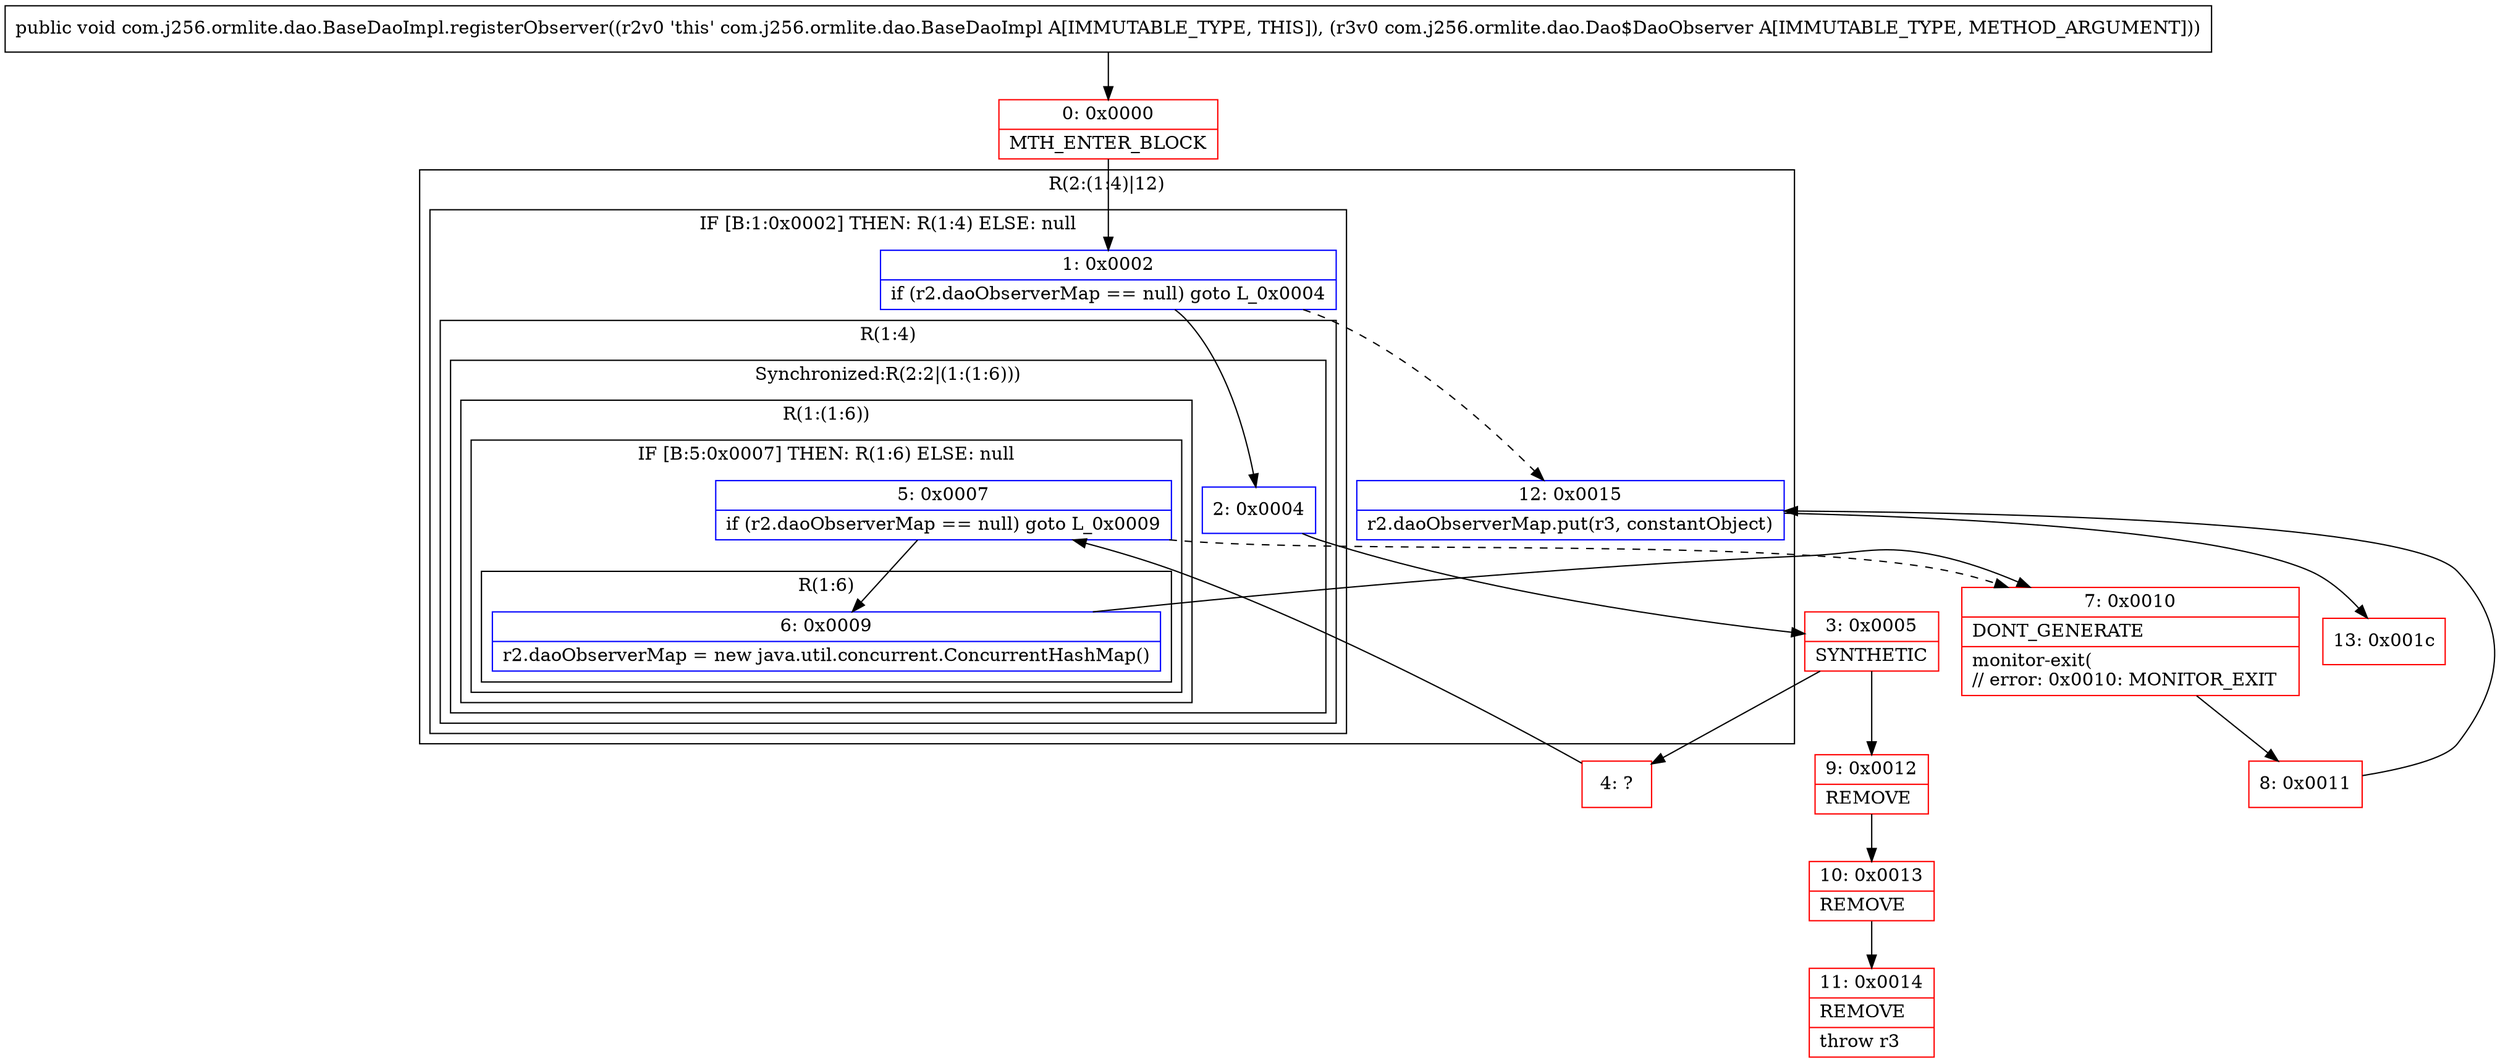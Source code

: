 digraph "CFG forcom.j256.ormlite.dao.BaseDaoImpl.registerObserver(Lcom\/j256\/ormlite\/dao\/Dao$DaoObserver;)V" {
subgraph cluster_Region_927996463 {
label = "R(2:(1:4)|12)";
node [shape=record,color=blue];
subgraph cluster_IfRegion_166589596 {
label = "IF [B:1:0x0002] THEN: R(1:4) ELSE: null";
node [shape=record,color=blue];
Node_1 [shape=record,label="{1\:\ 0x0002|if (r2.daoObserverMap == null) goto L_0x0004\l}"];
subgraph cluster_Region_200987520 {
label = "R(1:4)";
node [shape=record,color=blue];
subgraph cluster_SynchronizedRegion_1068476141 {
label = "Synchronized:R(2:2|(1:(1:6)))";
node [shape=record,color=blue];
Node_2 [shape=record,label="{2\:\ 0x0004}"];
subgraph cluster_Region_135873109 {
label = "R(1:(1:6))";
node [shape=record,color=blue];
subgraph cluster_IfRegion_1857429214 {
label = "IF [B:5:0x0007] THEN: R(1:6) ELSE: null";
node [shape=record,color=blue];
Node_5 [shape=record,label="{5\:\ 0x0007|if (r2.daoObserverMap == null) goto L_0x0009\l}"];
subgraph cluster_Region_856536667 {
label = "R(1:6)";
node [shape=record,color=blue];
Node_6 [shape=record,label="{6\:\ 0x0009|r2.daoObserverMap = new java.util.concurrent.ConcurrentHashMap()\l}"];
}
}
}
}
}
}
Node_12 [shape=record,label="{12\:\ 0x0015|r2.daoObserverMap.put(r3, constantObject)\l}"];
}
Node_0 [shape=record,color=red,label="{0\:\ 0x0000|MTH_ENTER_BLOCK\l}"];
Node_3 [shape=record,color=red,label="{3\:\ 0x0005|SYNTHETIC\l}"];
Node_4 [shape=record,color=red,label="{4\:\ ?}"];
Node_7 [shape=record,color=red,label="{7\:\ 0x0010|DONT_GENERATE\l|monitor\-exit(\l\/\/ error: 0x0010: MONITOR_EXIT  \l}"];
Node_8 [shape=record,color=red,label="{8\:\ 0x0011}"];
Node_9 [shape=record,color=red,label="{9\:\ 0x0012|REMOVE\l}"];
Node_10 [shape=record,color=red,label="{10\:\ 0x0013|REMOVE\l}"];
Node_11 [shape=record,color=red,label="{11\:\ 0x0014|REMOVE\l|throw r3\l}"];
Node_13 [shape=record,color=red,label="{13\:\ 0x001c}"];
MethodNode[shape=record,label="{public void com.j256.ormlite.dao.BaseDaoImpl.registerObserver((r2v0 'this' com.j256.ormlite.dao.BaseDaoImpl A[IMMUTABLE_TYPE, THIS]), (r3v0 com.j256.ormlite.dao.Dao$DaoObserver A[IMMUTABLE_TYPE, METHOD_ARGUMENT])) }"];
MethodNode -> Node_0;
Node_1 -> Node_2;
Node_1 -> Node_12[style=dashed];
Node_2 -> Node_3;
Node_5 -> Node_6;
Node_5 -> Node_7[style=dashed];
Node_6 -> Node_7;
Node_12 -> Node_13;
Node_0 -> Node_1;
Node_3 -> Node_4;
Node_3 -> Node_9;
Node_4 -> Node_5;
Node_7 -> Node_8;
Node_8 -> Node_12;
Node_9 -> Node_10;
Node_10 -> Node_11;
}

